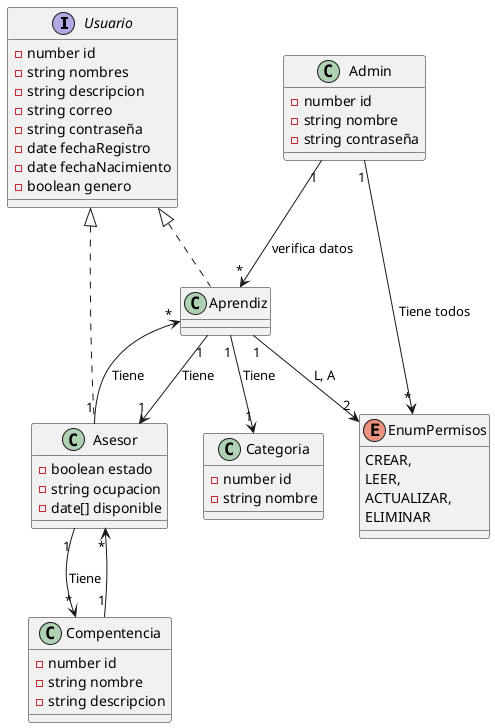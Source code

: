 @startuml diagramaClases

interface Usuario{
  - number id
  - string nombres
  - string descripcion 
  - string correo
  - string contraseña
  - date fechaRegistro
  - date fechaNacimiento
  - boolean genero
}

enum EnumPermisos{
  CREAR, 
  LEER, 
  ACTUALIZAR, 
  ELIMINAR
}

class Admin{
  - number id
  - string nombre
  - string contraseña
}
Admin "1" --> "*" EnumPermisos : Tiene todos
Admin "1" --> "*" Aprendiz : verifica datos

class Asesor implements Usuario{
  - boolean estado
  - string ocupacion
  - date[] disponible
}
Asesor "1" --> "*" Aprendiz : Tiene
Asesor "1" --> "*" Compentencia : Tiene

class Aprendiz implements Usuario{
}
Aprendiz "1" --> "1" Categoria : Tiene 
Aprendiz "1" --> "1" Asesor : Tiene
Aprendiz "1" --> "2" EnumPermisos : L, A
class Categoria{
  - number id
  - string nombre
}

class Compentencia {
  - number id
  - string nombre
  - string descripcion
}
Compentencia "1" --> "*" Asesor
@enduml